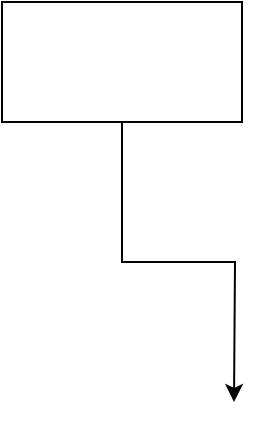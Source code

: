 <mxfile version="13.6.2" type="github"><diagram id="SBgRLmLT2TFAnvxD-OTm" name="第 1 页"><mxGraphModel dx="1426" dy="695" grid="1" gridSize="10" guides="1" tooltips="1" connect="1" arrows="1" fold="1" page="1" pageScale="1" pageWidth="827" pageHeight="1169" math="0" shadow="0"><root><mxCell id="0"/><mxCell id="1" parent="0"/><mxCell id="brbv0m9mowdDBWu9Dqfp-3" style="edgeStyle=orthogonalEdgeStyle;rounded=0;orthogonalLoop=1;jettySize=auto;html=1;" edge="1" parent="1" source="brbv0m9mowdDBWu9Dqfp-1"><mxGeometry relative="1" as="geometry"><mxPoint x="410" y="270" as="targetPoint"/></mxGeometry></mxCell><mxCell id="brbv0m9mowdDBWu9Dqfp-1" value="" style="rounded=0;whiteSpace=wrap;html=1;" vertex="1" parent="1"><mxGeometry x="294" y="70" width="120" height="60" as="geometry"/></mxCell></root></mxGraphModel></diagram></mxfile>